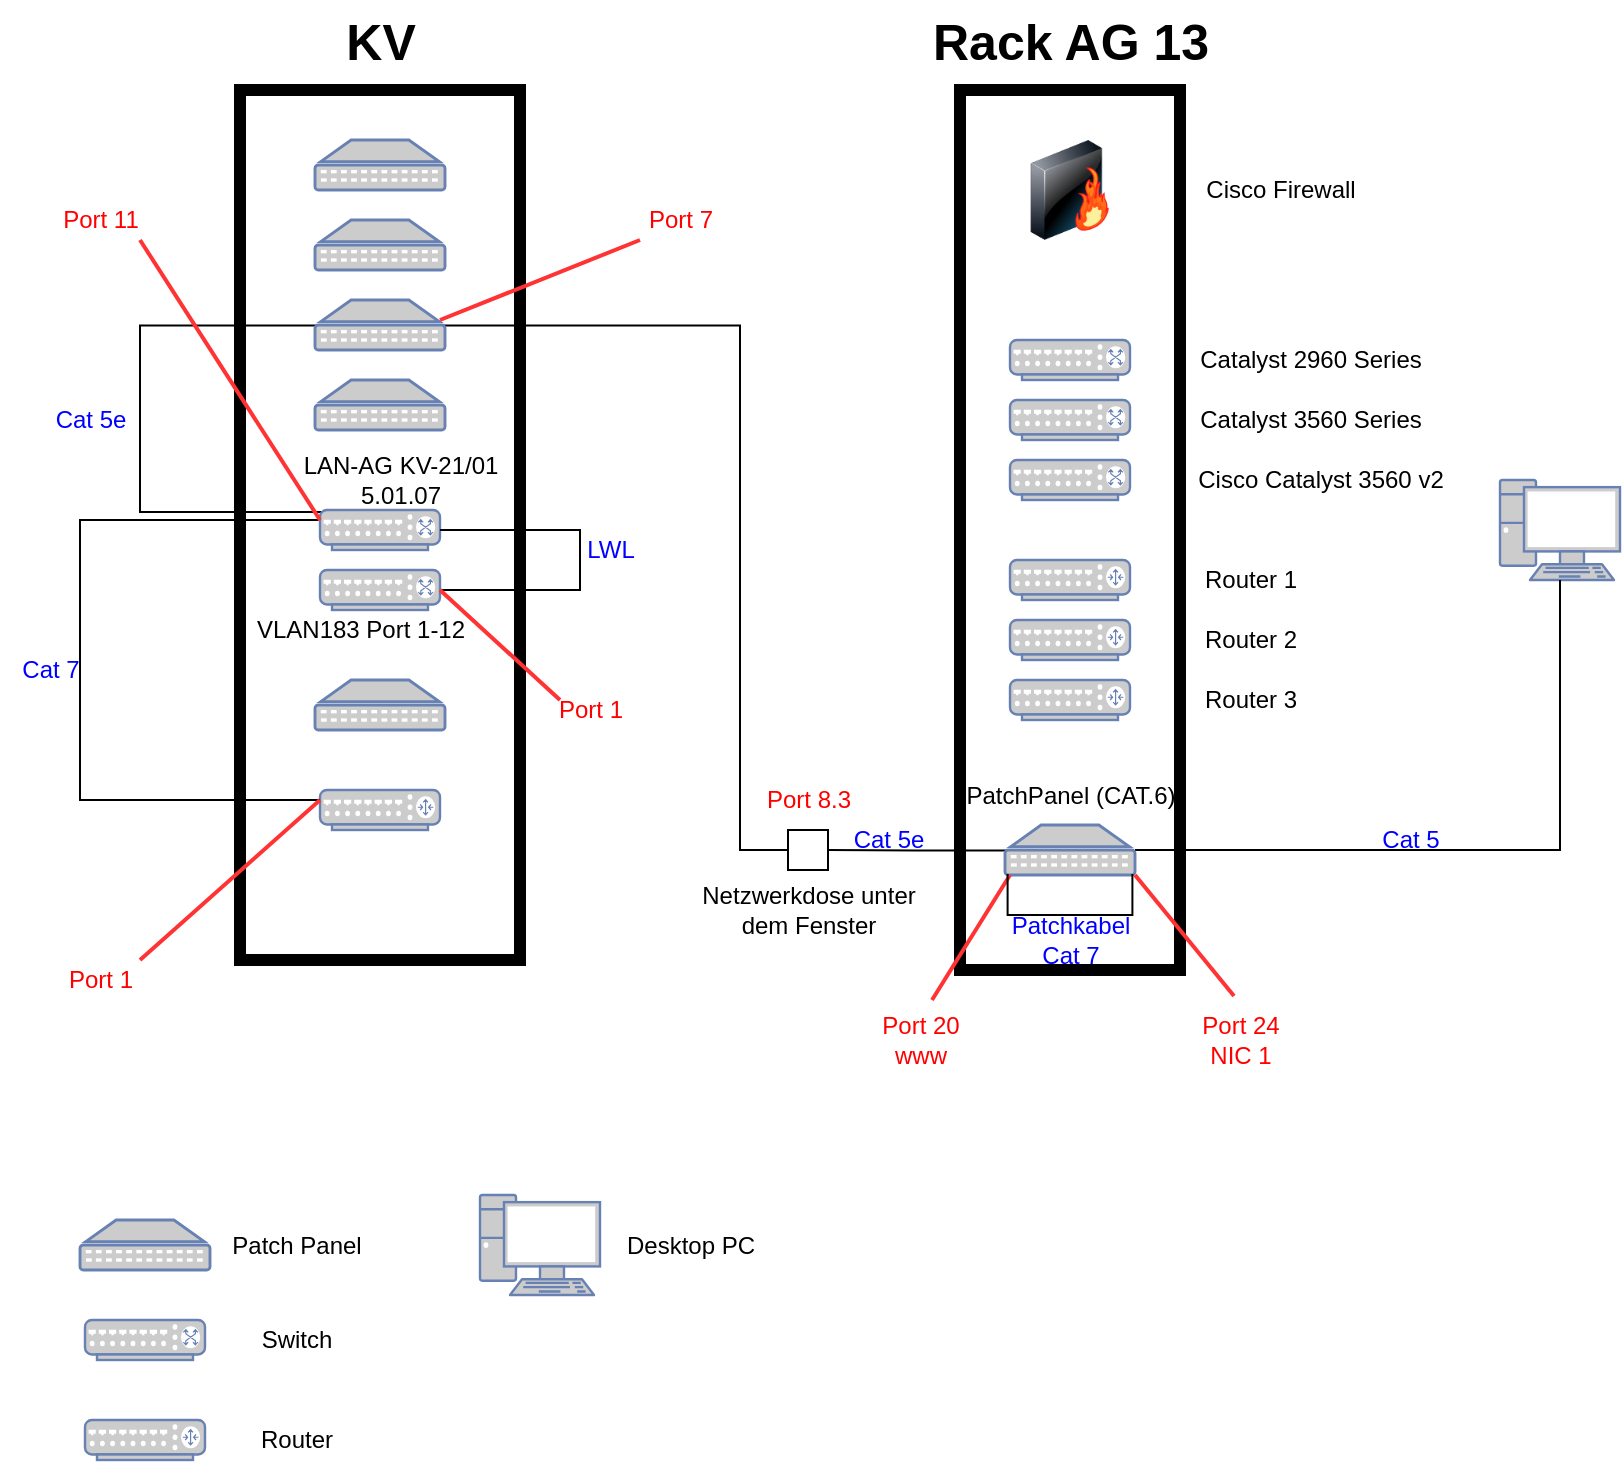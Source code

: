 <mxfile version="20.6.0" type="device"><diagram id="OcoOEMsOrPdOFurABZKA" name="Seite-1"><mxGraphModel dx="1384" dy="752" grid="1" gridSize="10" guides="1" tooltips="1" connect="1" arrows="1" fold="1" page="1" pageScale="1" pageWidth="827" pageHeight="1169" math="0" shadow="0"><root><mxCell id="0"/><mxCell id="1" parent="0"/><mxCell id="4I587rVymCj2opKrsW9Z-1" value="" style="fontColor=#0066CC;verticalAlign=top;verticalLabelPosition=bottom;labelPosition=center;align=center;html=1;outlineConnect=0;fillColor=#CCCCCC;strokeColor=#6881B3;gradientColor=none;gradientDirection=north;strokeWidth=2;shape=mxgraph.networks.pc;" vertex="1" parent="1"><mxGeometry x="760" y="240" width="60" height="50" as="geometry"/></mxCell><mxCell id="4I587rVymCj2opKrsW9Z-3" value="" style="rounded=0;whiteSpace=wrap;html=1;fillColor=none;strokeWidth=6;" vertex="1" parent="1"><mxGeometry x="490" y="45" width="110" height="440" as="geometry"/></mxCell><mxCell id="4I587rVymCj2opKrsW9Z-4" value="" style="image;html=1;image=img/lib/clip_art/networking/Firewall-page1_128x128.png;fillColor=none;" vertex="1" parent="1"><mxGeometry x="515" y="70" width="60" height="50" as="geometry"/></mxCell><mxCell id="4I587rVymCj2opKrsW9Z-5" value="Cisco Firewall" style="text;html=1;resizable=0;autosize=1;align=center;verticalAlign=middle;points=[];fillColor=none;strokeColor=none;rounded=0;" vertex="1" parent="1"><mxGeometry x="600" y="80" width="100" height="30" as="geometry"/></mxCell><mxCell id="4I587rVymCj2opKrsW9Z-6" value="" style="fontColor=#0066CC;verticalAlign=top;verticalLabelPosition=bottom;labelPosition=center;align=center;html=1;outlineConnect=0;fillColor=#CCCCCC;strokeColor=#6881B3;gradientColor=none;gradientDirection=north;strokeWidth=2;shape=mxgraph.networks.switch;" vertex="1" parent="1"><mxGeometry x="515" y="170" width="60" height="20" as="geometry"/></mxCell><mxCell id="4I587rVymCj2opKrsW9Z-7" value="" style="fontColor=#0066CC;verticalAlign=top;verticalLabelPosition=bottom;labelPosition=center;align=center;html=1;outlineConnect=0;fillColor=#CCCCCC;strokeColor=#6881B3;gradientColor=none;gradientDirection=north;strokeWidth=2;shape=mxgraph.networks.switch;" vertex="1" parent="1"><mxGeometry x="515" y="200" width="60" height="20" as="geometry"/></mxCell><mxCell id="4I587rVymCj2opKrsW9Z-8" value="" style="fontColor=#0066CC;verticalAlign=top;verticalLabelPosition=bottom;labelPosition=center;align=center;html=1;outlineConnect=0;fillColor=#CCCCCC;strokeColor=#6881B3;gradientColor=none;gradientDirection=north;strokeWidth=2;shape=mxgraph.networks.switch;" vertex="1" parent="1"><mxGeometry x="515" y="230" width="60" height="20" as="geometry"/></mxCell><mxCell id="4I587rVymCj2opKrsW9Z-9" value="Catalyst 2960 Series" style="text;html=1;align=center;verticalAlign=middle;resizable=0;points=[];autosize=1;strokeColor=none;fillColor=none;" vertex="1" parent="1"><mxGeometry x="600" y="165" width="130" height="30" as="geometry"/></mxCell><mxCell id="4I587rVymCj2opKrsW9Z-10" value="Catalyst 3560 Series" style="text;html=1;align=center;verticalAlign=middle;resizable=0;points=[];autosize=1;strokeColor=none;fillColor=none;" vertex="1" parent="1"><mxGeometry x="600" y="195" width="130" height="30" as="geometry"/></mxCell><mxCell id="4I587rVymCj2opKrsW9Z-11" value="Cisco Catalyst 3560 v2" style="text;html=1;align=center;verticalAlign=middle;resizable=0;points=[];autosize=1;strokeColor=none;fillColor=none;" vertex="1" parent="1"><mxGeometry x="600" y="225" width="140" height="30" as="geometry"/></mxCell><mxCell id="4I587rVymCj2opKrsW9Z-12" value="" style="fontColor=#0066CC;verticalAlign=top;verticalLabelPosition=bottom;labelPosition=center;align=center;html=1;outlineConnect=0;fillColor=#CCCCCC;strokeColor=#6881B3;gradientColor=none;gradientDirection=north;strokeWidth=2;shape=mxgraph.networks.router;" vertex="1" parent="1"><mxGeometry x="515" y="340" width="60" height="20" as="geometry"/></mxCell><mxCell id="4I587rVymCj2opKrsW9Z-15" value="Router 1" style="text;html=1;align=center;verticalAlign=middle;resizable=0;points=[];autosize=1;strokeColor=none;fillColor=none;" vertex="1" parent="1"><mxGeometry x="600" y="275" width="70" height="30" as="geometry"/></mxCell><mxCell id="4I587rVymCj2opKrsW9Z-16" value="Router 2" style="text;html=1;align=center;verticalAlign=middle;resizable=0;points=[];autosize=1;strokeColor=none;fillColor=none;" vertex="1" parent="1"><mxGeometry x="600" y="305" width="70" height="30" as="geometry"/></mxCell><mxCell id="4I587rVymCj2opKrsW9Z-17" value="Router 3" style="text;html=1;align=center;verticalAlign=middle;resizable=0;points=[];autosize=1;strokeColor=none;fillColor=none;" vertex="1" parent="1"><mxGeometry x="600" y="335" width="70" height="30" as="geometry"/></mxCell><mxCell id="4I587rVymCj2opKrsW9Z-18" value="" style="fontColor=#0066CC;verticalAlign=top;verticalLabelPosition=bottom;labelPosition=center;align=center;html=1;outlineConnect=0;fillColor=#CCCCCC;strokeColor=#6881B3;gradientColor=none;gradientDirection=north;strokeWidth=2;shape=mxgraph.networks.router;" vertex="1" parent="1"><mxGeometry x="515" y="310" width="60" height="20" as="geometry"/></mxCell><mxCell id="4I587rVymCj2opKrsW9Z-19" value="" style="fontColor=#0066CC;verticalAlign=top;verticalLabelPosition=bottom;labelPosition=center;align=center;html=1;outlineConnect=0;fillColor=#CCCCCC;strokeColor=#6881B3;gradientColor=none;gradientDirection=north;strokeWidth=2;shape=mxgraph.networks.router;" vertex="1" parent="1"><mxGeometry x="170" y="395" width="60" height="20" as="geometry"/></mxCell><mxCell id="4I587rVymCj2opKrsW9Z-24" value="" style="edgeStyle=orthogonalEdgeStyle;rounded=0;orthogonalLoop=1;jettySize=auto;html=1;entryX=0.5;entryY=1;entryDx=0;entryDy=0;entryPerimeter=0;startArrow=none;startFill=0;endArrow=none;endFill=0;" edge="1" parent="1" source="4I587rVymCj2opKrsW9Z-20" target="4I587rVymCj2opKrsW9Z-1"><mxGeometry relative="1" as="geometry"/></mxCell><mxCell id="4I587rVymCj2opKrsW9Z-28" style="edgeStyle=orthogonalEdgeStyle;rounded=0;orthogonalLoop=1;jettySize=auto;html=1;exitX=0.02;exitY=0.51;exitDx=0;exitDy=0;exitPerimeter=0;entryX=1;entryY=0.5;entryDx=0;entryDy=0;startArrow=none;startFill=0;endArrow=none;endFill=0;" edge="1" parent="1" source="4I587rVymCj2opKrsW9Z-20" target="4I587rVymCj2opKrsW9Z-27"><mxGeometry relative="1" as="geometry"/></mxCell><mxCell id="4I587rVymCj2opKrsW9Z-20" value="" style="fontColor=#0066CC;verticalAlign=top;verticalLabelPosition=bottom;labelPosition=center;align=center;html=1;outlineConnect=0;fillColor=#CCCCCC;strokeColor=#6881B3;gradientColor=none;gradientDirection=north;strokeWidth=2;shape=mxgraph.networks.patch_panel;" vertex="1" parent="1"><mxGeometry x="512.5" y="412.5" width="65" height="25" as="geometry"/></mxCell><mxCell id="4I587rVymCj2opKrsW9Z-21" value="PatchPanel (CAT.6)" style="text;html=1;align=center;verticalAlign=middle;resizable=0;points=[];autosize=1;strokeColor=none;fillColor=none;" vertex="1" parent="1"><mxGeometry x="480" y="382.5" width="130" height="30" as="geometry"/></mxCell><mxCell id="4I587rVymCj2opKrsW9Z-39" style="edgeStyle=orthogonalEdgeStyle;rounded=0;orthogonalLoop=1;jettySize=auto;html=1;exitX=0;exitY=0.5;exitDx=0;exitDy=0;entryX=0.98;entryY=0.51;entryDx=0;entryDy=0;entryPerimeter=0;startArrow=none;startFill=0;endArrow=none;endFill=0;" edge="1" parent="1" source="4I587rVymCj2opKrsW9Z-27" target="4I587rVymCj2opKrsW9Z-33"><mxGeometry relative="1" as="geometry"><Array as="points"><mxPoint x="380" y="425"/><mxPoint x="380" y="163"/></Array></mxGeometry></mxCell><mxCell id="4I587rVymCj2opKrsW9Z-27" value="" style="rounded=0;whiteSpace=wrap;html=1;fillColor=none;" vertex="1" parent="1"><mxGeometry x="404" y="415" width="20" height="20" as="geometry"/></mxCell><mxCell id="4I587rVymCj2opKrsW9Z-29" value="" style="rounded=0;whiteSpace=wrap;html=1;fillColor=none;strokeWidth=6;" vertex="1" parent="1"><mxGeometry x="130" y="45" width="140" height="435" as="geometry"/></mxCell><mxCell id="4I587rVymCj2opKrsW9Z-31" value="" style="fontColor=#0066CC;verticalAlign=top;verticalLabelPosition=bottom;labelPosition=center;align=center;html=1;outlineConnect=0;fillColor=#CCCCCC;strokeColor=#6881B3;gradientColor=none;gradientDirection=north;strokeWidth=2;shape=mxgraph.networks.patch_panel;" vertex="1" parent="1"><mxGeometry x="167.5" y="70" width="65" height="25" as="geometry"/></mxCell><mxCell id="4I587rVymCj2opKrsW9Z-32" value="" style="fontColor=#0066CC;verticalAlign=top;verticalLabelPosition=bottom;labelPosition=center;align=center;html=1;outlineConnect=0;fillColor=#CCCCCC;strokeColor=#6881B3;gradientColor=none;gradientDirection=north;strokeWidth=2;shape=mxgraph.networks.patch_panel;" vertex="1" parent="1"><mxGeometry x="167.5" y="110" width="65" height="25" as="geometry"/></mxCell><mxCell id="4I587rVymCj2opKrsW9Z-40" style="edgeStyle=orthogonalEdgeStyle;rounded=0;orthogonalLoop=1;jettySize=auto;html=1;exitX=0.02;exitY=0.51;exitDx=0;exitDy=0;exitPerimeter=0;entryX=0.05;entryY=0.05;entryDx=0;entryDy=0;entryPerimeter=0;startArrow=none;startFill=0;endArrow=none;endFill=0;" edge="1" parent="1" source="4I587rVymCj2opKrsW9Z-33" target="4I587rVymCj2opKrsW9Z-35"><mxGeometry relative="1" as="geometry"><Array as="points"><mxPoint x="80" y="163"/><mxPoint x="80" y="256"/></Array></mxGeometry></mxCell><mxCell id="4I587rVymCj2opKrsW9Z-33" value="" style="fontColor=#0066CC;verticalAlign=top;verticalLabelPosition=bottom;labelPosition=center;align=center;html=1;outlineConnect=0;fillColor=#CCCCCC;strokeColor=#6881B3;gradientColor=none;gradientDirection=north;strokeWidth=2;shape=mxgraph.networks.patch_panel;" vertex="1" parent="1"><mxGeometry x="167.5" y="150" width="65" height="25" as="geometry"/></mxCell><mxCell id="4I587rVymCj2opKrsW9Z-34" value="" style="fontColor=#0066CC;verticalAlign=top;verticalLabelPosition=bottom;labelPosition=center;align=center;html=1;outlineConnect=0;fillColor=#CCCCCC;strokeColor=#6881B3;gradientColor=none;gradientDirection=north;strokeWidth=2;shape=mxgraph.networks.patch_panel;" vertex="1" parent="1"><mxGeometry x="167.5" y="190" width="65" height="25" as="geometry"/></mxCell><mxCell id="4I587rVymCj2opKrsW9Z-44" style="edgeStyle=orthogonalEdgeStyle;rounded=0;orthogonalLoop=1;jettySize=auto;html=1;exitX=0;exitY=0.5;exitDx=0;exitDy=0;exitPerimeter=0;startArrow=none;startFill=0;endArrow=none;endFill=0;entryX=0.143;entryY=0.816;entryDx=0;entryDy=0;entryPerimeter=0;" edge="1" parent="1" source="4I587rVymCj2opKrsW9Z-35" target="4I587rVymCj2opKrsW9Z-29"><mxGeometry relative="1" as="geometry"><mxPoint x="120" y="400" as="targetPoint"/><Array as="points"><mxPoint x="170" y="260"/><mxPoint x="50" y="260"/><mxPoint x="50" y="400"/></Array></mxGeometry></mxCell><mxCell id="4I587rVymCj2opKrsW9Z-35" value="" style="fontColor=#0066CC;verticalAlign=top;verticalLabelPosition=bottom;labelPosition=center;align=center;html=1;outlineConnect=0;fillColor=#CCCCCC;strokeColor=#6881B3;gradientColor=none;gradientDirection=north;strokeWidth=2;shape=mxgraph.networks.switch;" vertex="1" parent="1"><mxGeometry x="170" y="255" width="60" height="20" as="geometry"/></mxCell><mxCell id="4I587rVymCj2opKrsW9Z-50" style="edgeStyle=orthogonalEdgeStyle;rounded=0;orthogonalLoop=1;jettySize=auto;html=1;exitX=1;exitY=0.5;exitDx=0;exitDy=0;exitPerimeter=0;entryX=1;entryY=0.5;entryDx=0;entryDy=0;entryPerimeter=0;startArrow=none;startFill=0;endArrow=none;endFill=0;" edge="1" parent="1" source="4I587rVymCj2opKrsW9Z-36" target="4I587rVymCj2opKrsW9Z-35"><mxGeometry relative="1" as="geometry"><Array as="points"><mxPoint x="300" y="295"/><mxPoint x="300" y="265"/></Array></mxGeometry></mxCell><mxCell id="4I587rVymCj2opKrsW9Z-36" value="" style="fontColor=#0066CC;verticalAlign=top;verticalLabelPosition=bottom;labelPosition=center;align=center;html=1;outlineConnect=0;fillColor=#CCCCCC;strokeColor=#6881B3;gradientColor=none;gradientDirection=north;strokeWidth=2;shape=mxgraph.networks.switch;" vertex="1" parent="1"><mxGeometry x="170" y="285" width="60" height="20" as="geometry"/></mxCell><mxCell id="4I587rVymCj2opKrsW9Z-37" value="" style="fontColor=#0066CC;verticalAlign=top;verticalLabelPosition=bottom;labelPosition=center;align=center;html=1;outlineConnect=0;fillColor=#CCCCCC;strokeColor=#6881B3;gradientColor=none;gradientDirection=north;strokeWidth=2;shape=mxgraph.networks.patch_panel;" vertex="1" parent="1"><mxGeometry x="50" y="610" width="65" height="25" as="geometry"/></mxCell><mxCell id="4I587rVymCj2opKrsW9Z-38" value="" style="fontColor=#0066CC;verticalAlign=top;verticalLabelPosition=bottom;labelPosition=center;align=center;html=1;outlineConnect=0;fillColor=#CCCCCC;strokeColor=#6881B3;gradientColor=none;gradientDirection=north;strokeWidth=2;shape=mxgraph.networks.router;" vertex="1" parent="1"><mxGeometry x="515" y="280" width="60" height="20" as="geometry"/></mxCell><mxCell id="4I587rVymCj2opKrsW9Z-48" value="" style="endArrow=none;html=1;rounded=0;" edge="1" parent="1"><mxGeometry width="50" height="50" relative="1" as="geometry"><mxPoint x="140" y="400" as="sourcePoint"/><mxPoint x="160" y="400" as="targetPoint"/><Array as="points"><mxPoint x="160" y="400"/><mxPoint x="170" y="400"/></Array></mxGeometry></mxCell><mxCell id="4I587rVymCj2opKrsW9Z-51" value="&lt;div&gt;Port 24&lt;/div&gt;&lt;div&gt;NIC 1&lt;br&gt;&lt;/div&gt;" style="text;html=1;align=center;verticalAlign=middle;resizable=0;points=[];autosize=1;strokeColor=none;fillColor=none;strokeWidth=6;fontColor=#FF0000;" vertex="1" parent="1"><mxGeometry x="600" y="500" width="60" height="40" as="geometry"/></mxCell><mxCell id="4I587rVymCj2opKrsW9Z-52" value="&lt;div&gt;Port 20&lt;/div&gt;&lt;div&gt;www&lt;br&gt;&lt;/div&gt;" style="text;html=1;align=center;verticalAlign=middle;resizable=0;points=[];autosize=1;strokeColor=none;fillColor=none;fontColor=#FF0000;" vertex="1" parent="1"><mxGeometry x="440" y="500" width="60" height="40" as="geometry"/></mxCell><mxCell id="4I587rVymCj2opKrsW9Z-60" value="" style="endArrow=none;html=1;rounded=0;exitX=0.6;exitY=0;exitDx=0;exitDy=0;exitPerimeter=0;fillColor=#f8cecc;strokeColor=#FF3333;strokeWidth=2;" edge="1" parent="1" source="4I587rVymCj2opKrsW9Z-52"><mxGeometry width="50" height="50" relative="1" as="geometry"><mxPoint x="465" y="487.5" as="sourcePoint"/><mxPoint x="515" y="437.5" as="targetPoint"/></mxGeometry></mxCell><mxCell id="4I587rVymCj2opKrsW9Z-61" value="" style="endArrow=none;html=1;rounded=0;strokeColor=#FF3333;strokeWidth=2;exitX=0.45;exitY=-0.05;exitDx=0;exitDy=0;exitPerimeter=0;" edge="1" parent="1" source="4I587rVymCj2opKrsW9Z-51"><mxGeometry width="50" height="50" relative="1" as="geometry"><mxPoint x="527.5" y="487.5" as="sourcePoint"/><mxPoint x="577.5" y="437.5" as="targetPoint"/></mxGeometry></mxCell><mxCell id="4I587rVymCj2opKrsW9Z-62" value="&lt;div&gt;Netzwerkdose unter &lt;br&gt;&lt;/div&gt;&lt;div&gt;dem Fenster&lt;/div&gt;" style="text;html=1;align=center;verticalAlign=middle;resizable=0;points=[];autosize=1;strokeColor=none;fillColor=none;" vertex="1" parent="1"><mxGeometry x="349" y="435" width="130" height="40" as="geometry"/></mxCell><mxCell id="4I587rVymCj2opKrsW9Z-63" value="Port 8.3" style="text;html=1;align=center;verticalAlign=middle;resizable=0;points=[];autosize=1;strokeColor=none;fillColor=none;strokeWidth=6;fontColor=#FF0000;" vertex="1" parent="1"><mxGeometry x="384" y="385" width="60" height="30" as="geometry"/></mxCell><mxCell id="4I587rVymCj2opKrsW9Z-64" value="" style="endArrow=none;html=1;rounded=0;strokeColor=#FF3333;strokeWidth=2;" edge="1" parent="1"><mxGeometry width="50" height="50" relative="1" as="geometry"><mxPoint x="230" y="160" as="sourcePoint"/><mxPoint x="330" y="120" as="targetPoint"/><Array as="points"/></mxGeometry></mxCell><mxCell id="4I587rVymCj2opKrsW9Z-65" value="Port 7" style="text;html=1;align=center;verticalAlign=middle;resizable=0;points=[];autosize=1;strokeColor=none;fillColor=none;fontColor=#FF0000;" vertex="1" parent="1"><mxGeometry x="325" y="95" width="50" height="30" as="geometry"/></mxCell><mxCell id="4I587rVymCj2opKrsW9Z-66" value="" style="endArrow=none;html=1;rounded=0;strokeColor=#FF3333;strokeWidth=2;" edge="1" parent="1"><mxGeometry width="50" height="50" relative="1" as="geometry"><mxPoint x="80" y="120" as="sourcePoint"/><mxPoint x="170" y="260" as="targetPoint"/><Array as="points"/></mxGeometry></mxCell><mxCell id="4I587rVymCj2opKrsW9Z-67" value="Port 11" style="text;html=1;align=center;verticalAlign=middle;resizable=0;points=[];autosize=1;strokeColor=none;fillColor=none;fontColor=#FF0000;" vertex="1" parent="1"><mxGeometry x="30" y="95" width="60" height="30" as="geometry"/></mxCell><mxCell id="4I587rVymCj2opKrsW9Z-68" value="" style="endArrow=none;html=1;rounded=0;strokeColor=#FF3333;strokeWidth=2;exitX=1;exitY=0.5;exitDx=0;exitDy=0;exitPerimeter=0;" edge="1" parent="1" source="4I587rVymCj2opKrsW9Z-36"><mxGeometry width="50" height="50" relative="1" as="geometry"><mxPoint x="230" y="350" as="sourcePoint"/><mxPoint x="290" y="350" as="targetPoint"/></mxGeometry></mxCell><mxCell id="4I587rVymCj2opKrsW9Z-69" value="" style="endArrow=none;html=1;rounded=0;strokeColor=#FF3333;strokeWidth=2;" edge="1" parent="1"><mxGeometry width="50" height="50" relative="1" as="geometry"><mxPoint x="80" y="480" as="sourcePoint"/><mxPoint x="170" y="400" as="targetPoint"/></mxGeometry></mxCell><mxCell id="4I587rVymCj2opKrsW9Z-70" value="Port 1" style="text;html=1;align=center;verticalAlign=middle;resizable=0;points=[];autosize=1;strokeColor=none;fillColor=none;fontColor=#FF0000;" vertex="1" parent="1"><mxGeometry x="35" y="475" width="50" height="30" as="geometry"/></mxCell><mxCell id="4I587rVymCj2opKrsW9Z-71" value="Port 1" style="text;html=1;align=center;verticalAlign=middle;resizable=0;points=[];autosize=1;strokeColor=none;fillColor=none;strokeWidth=6;fontColor=#FF0000;" vertex="1" parent="1"><mxGeometry x="280" y="340" width="50" height="30" as="geometry"/></mxCell><mxCell id="4I587rVymCj2opKrsW9Z-72" value="Cat 5" style="text;html=1;align=center;verticalAlign=middle;resizable=0;points=[];autosize=1;strokeColor=none;fillColor=none;fontColor=#0000FF;" vertex="1" parent="1"><mxGeometry x="690" y="405" width="50" height="30" as="geometry"/></mxCell><mxCell id="4I587rVymCj2opKrsW9Z-73" value="&lt;div&gt;Patchkabel &lt;br&gt;&lt;/div&gt;&lt;div&gt;Cat 7&lt;br&gt;&lt;/div&gt;" style="text;html=1;align=center;verticalAlign=middle;resizable=0;points=[];autosize=1;strokeColor=none;fillColor=none;fontColor=#0000FF;" vertex="1" parent="1"><mxGeometry x="505" y="450" width="80" height="40" as="geometry"/></mxCell><mxCell id="4I587rVymCj2opKrsW9Z-75" value="Cat 5e" style="text;html=1;align=center;verticalAlign=middle;resizable=0;points=[];autosize=1;strokeColor=none;fillColor=none;fontColor=#0000FF;" vertex="1" parent="1"><mxGeometry x="424" y="405" width="60" height="30" as="geometry"/></mxCell><mxCell id="4I587rVymCj2opKrsW9Z-76" value="Cat 5e" style="text;html=1;align=center;verticalAlign=middle;resizable=0;points=[];autosize=1;strokeColor=none;fillColor=none;fontColor=#0000FF;" vertex="1" parent="1"><mxGeometry x="25" y="195" width="60" height="30" as="geometry"/></mxCell><mxCell id="4I587rVymCj2opKrsW9Z-77" value="LWL" style="text;html=1;align=center;verticalAlign=middle;resizable=0;points=[];autosize=1;strokeColor=none;fillColor=none;fontColor=#0000FF;" vertex="1" parent="1"><mxGeometry x="290" y="260" width="50" height="30" as="geometry"/></mxCell><mxCell id="4I587rVymCj2opKrsW9Z-78" value="Cat 7" style="text;html=1;align=center;verticalAlign=middle;resizable=0;points=[];autosize=1;strokeColor=none;fillColor=none;fontColor=#0000FF;" vertex="1" parent="1"><mxGeometry x="10" y="320" width="50" height="30" as="geometry"/></mxCell><mxCell id="4I587rVymCj2opKrsW9Z-79" value="&lt;div&gt;LAN-AG KV-21/01 &lt;br&gt;&lt;/div&gt;&lt;div&gt;5.01.07&lt;br&gt;&lt;/div&gt;" style="text;html=1;align=center;verticalAlign=middle;resizable=0;points=[];autosize=1;strokeColor=none;fillColor=none;" vertex="1" parent="1"><mxGeometry x="150" y="220" width="120" height="40" as="geometry"/></mxCell><mxCell id="4I587rVymCj2opKrsW9Z-80" value="VLAN183 Port 1-12" style="text;html=1;align=center;verticalAlign=middle;resizable=0;points=[];autosize=1;strokeColor=none;fillColor=none;" vertex="1" parent="1"><mxGeometry x="130" y="300" width="120" height="30" as="geometry"/></mxCell><mxCell id="4I587rVymCj2opKrsW9Z-83" style="edgeStyle=orthogonalEdgeStyle;rounded=0;orthogonalLoop=1;jettySize=auto;html=1;exitX=0.02;exitY=0.98;exitDx=0;exitDy=0;exitPerimeter=0;entryX=0.98;entryY=0.98;entryDx=0;entryDy=0;entryPerimeter=0;strokeColor=#000000;strokeWidth=1;fontColor=#000000;startArrow=none;startFill=0;endArrow=none;endFill=0;" edge="1" parent="1" source="4I587rVymCj2opKrsW9Z-20" target="4I587rVymCj2opKrsW9Z-20"><mxGeometry relative="1" as="geometry"/></mxCell><mxCell id="4I587rVymCj2opKrsW9Z-85" value="" style="fontColor=#0066CC;verticalAlign=top;verticalLabelPosition=bottom;labelPosition=center;align=center;html=1;outlineConnect=0;fillColor=#CCCCCC;strokeColor=#6881B3;gradientColor=none;gradientDirection=north;strokeWidth=2;shape=mxgraph.networks.patch_panel;" vertex="1" parent="1"><mxGeometry x="167.5" y="340" width="65" height="25" as="geometry"/></mxCell><mxCell id="4I587rVymCj2opKrsW9Z-86" value="" style="fontColor=#0066CC;verticalAlign=top;verticalLabelPosition=bottom;labelPosition=center;align=center;html=1;outlineConnect=0;fillColor=#CCCCCC;strokeColor=#6881B3;gradientColor=none;gradientDirection=north;strokeWidth=2;shape=mxgraph.networks.switch;" vertex="1" parent="1"><mxGeometry x="52.5" y="660" width="60" height="20" as="geometry"/></mxCell><mxCell id="4I587rVymCj2opKrsW9Z-87" value="" style="fontColor=#0066CC;verticalAlign=top;verticalLabelPosition=bottom;labelPosition=center;align=center;html=1;outlineConnect=0;fillColor=#CCCCCC;strokeColor=#6881B3;gradientColor=none;gradientDirection=north;strokeWidth=2;shape=mxgraph.networks.router;" vertex="1" parent="1"><mxGeometry x="52.5" y="710" width="60" height="20" as="geometry"/></mxCell><mxCell id="4I587rVymCj2opKrsW9Z-88" value="Patch Panel" style="text;html=1;align=center;verticalAlign=middle;resizable=0;points=[];autosize=1;strokeColor=none;fillColor=none;fontColor=#000000;" vertex="1" parent="1"><mxGeometry x="112.5" y="607.5" width="90" height="30" as="geometry"/></mxCell><mxCell id="4I587rVymCj2opKrsW9Z-89" value="Switch" style="text;html=1;align=center;verticalAlign=middle;resizable=0;points=[];autosize=1;strokeColor=none;fillColor=none;fontColor=#000000;" vertex="1" parent="1"><mxGeometry x="127.5" y="655" width="60" height="30" as="geometry"/></mxCell><mxCell id="4I587rVymCj2opKrsW9Z-90" value="Router" style="text;html=1;align=center;verticalAlign=middle;resizable=0;points=[];autosize=1;strokeColor=none;fillColor=none;fontColor=#000000;" vertex="1" parent="1"><mxGeometry x="127.5" y="705" width="60" height="30" as="geometry"/></mxCell><mxCell id="4I587rVymCj2opKrsW9Z-91" value="" style="fontColor=#0066CC;verticalAlign=top;verticalLabelPosition=bottom;labelPosition=center;align=center;html=1;outlineConnect=0;fillColor=#CCCCCC;strokeColor=#6881B3;gradientColor=none;gradientDirection=north;strokeWidth=2;shape=mxgraph.networks.pc;" vertex="1" parent="1"><mxGeometry x="250" y="597.5" width="60" height="50" as="geometry"/></mxCell><mxCell id="4I587rVymCj2opKrsW9Z-92" value="Desktop PC" style="text;html=1;align=center;verticalAlign=middle;resizable=0;points=[];autosize=1;strokeColor=none;fillColor=none;fontColor=#000000;" vertex="1" parent="1"><mxGeometry x="310" y="607.5" width="90" height="30" as="geometry"/></mxCell><mxCell id="4I587rVymCj2opKrsW9Z-93" value="&lt;b&gt;&lt;font style=&quot;font-size: 25px;&quot;&gt;KV&lt;/font&gt;&lt;/b&gt;" style="text;html=1;align=center;verticalAlign=middle;resizable=0;points=[];autosize=1;strokeColor=none;fillColor=none;fontColor=#000000;" vertex="1" parent="1"><mxGeometry x="170" width="60" height="40" as="geometry"/></mxCell><mxCell id="4I587rVymCj2opKrsW9Z-95" value="&lt;b&gt;Rack AG 13&lt;/b&gt;" style="text;html=1;align=center;verticalAlign=middle;resizable=0;points=[];autosize=1;strokeColor=none;fillColor=none;fontSize=25;fontColor=#000000;" vertex="1" parent="1"><mxGeometry x="465" width="160" height="40" as="geometry"/></mxCell></root></mxGraphModel></diagram></mxfile>